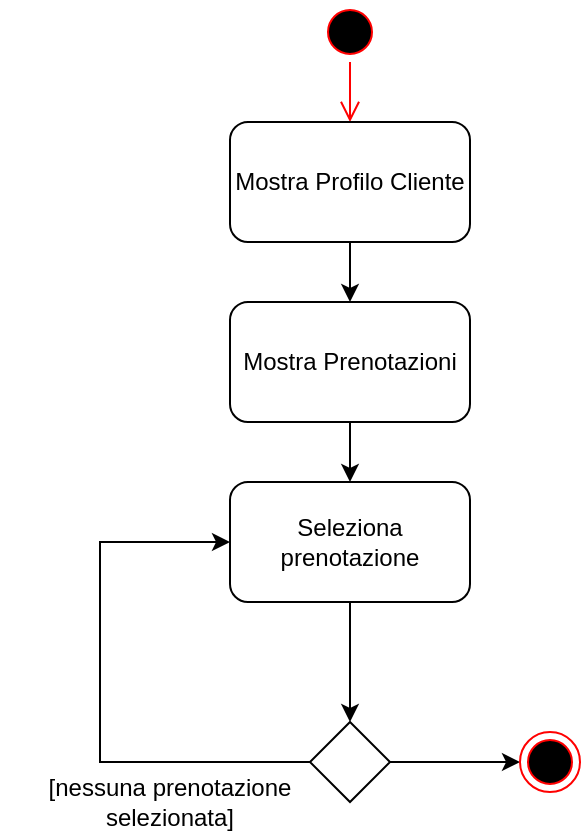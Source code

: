 <mxfile version="14.8.3" type="device"><diagram name="Page-1" id="e7e014a7-5840-1c2e-5031-d8a46d1fe8dd"><mxGraphModel dx="868" dy="425" grid="1" gridSize="10" guides="1" tooltips="1" connect="1" arrows="1" fold="1" page="1" pageScale="1" pageWidth="1169" pageHeight="826" background="none" math="0" shadow="0"><root><mxCell id="0"/><mxCell id="1" parent="0"/><mxCell id="bTLTvdbRStAFHF20DZDZ-41" value="" style="ellipse;html=1;shape=startState;fillColor=#000000;strokeColor=#ff0000;" vertex="1" parent="1"><mxGeometry x="420" y="380" width="30" height="30" as="geometry"/></mxCell><mxCell id="bTLTvdbRStAFHF20DZDZ-42" value="" style="edgeStyle=orthogonalEdgeStyle;html=1;verticalAlign=bottom;endArrow=open;endSize=8;strokeColor=#ff0000;" edge="1" source="bTLTvdbRStAFHF20DZDZ-41" parent="1"><mxGeometry relative="1" as="geometry"><mxPoint x="435" y="440" as="targetPoint"/></mxGeometry></mxCell><mxCell id="bTLTvdbRStAFHF20DZDZ-45" value="" style="edgeStyle=orthogonalEdgeStyle;rounded=0;orthogonalLoop=1;jettySize=auto;html=1;" edge="1" parent="1" source="bTLTvdbRStAFHF20DZDZ-43" target="bTLTvdbRStAFHF20DZDZ-44"><mxGeometry relative="1" as="geometry"/></mxCell><mxCell id="bTLTvdbRStAFHF20DZDZ-43" value="Mostra Profilo Cliente" style="rounded=1;whiteSpace=wrap;html=1;" vertex="1" parent="1"><mxGeometry x="375" y="440" width="120" height="60" as="geometry"/></mxCell><mxCell id="bTLTvdbRStAFHF20DZDZ-47" value="" style="edgeStyle=orthogonalEdgeStyle;rounded=0;orthogonalLoop=1;jettySize=auto;html=1;" edge="1" parent="1" source="bTLTvdbRStAFHF20DZDZ-44" target="bTLTvdbRStAFHF20DZDZ-46"><mxGeometry relative="1" as="geometry"/></mxCell><mxCell id="bTLTvdbRStAFHF20DZDZ-44" value="Mostra Prenotazioni" style="rounded=1;whiteSpace=wrap;html=1;" vertex="1" parent="1"><mxGeometry x="375" y="530" width="120" height="60" as="geometry"/></mxCell><mxCell id="bTLTvdbRStAFHF20DZDZ-49" value="" style="edgeStyle=orthogonalEdgeStyle;rounded=0;orthogonalLoop=1;jettySize=auto;html=1;entryX=0.5;entryY=0;entryDx=0;entryDy=0;" edge="1" parent="1" source="bTLTvdbRStAFHF20DZDZ-46" target="bTLTvdbRStAFHF20DZDZ-50"><mxGeometry relative="1" as="geometry"><mxPoint x="595" y="650" as="targetPoint"/></mxGeometry></mxCell><mxCell id="bTLTvdbRStAFHF20DZDZ-46" value="Seleziona prenotazione" style="rounded=1;whiteSpace=wrap;html=1;" vertex="1" parent="1"><mxGeometry x="375" y="620" width="120" height="60" as="geometry"/></mxCell><mxCell id="bTLTvdbRStAFHF20DZDZ-54" value="" style="edgeStyle=orthogonalEdgeStyle;rounded=0;orthogonalLoop=1;jettySize=auto;html=1;entryX=0;entryY=0.5;entryDx=0;entryDy=0;" edge="1" parent="1" source="bTLTvdbRStAFHF20DZDZ-50" target="bTLTvdbRStAFHF20DZDZ-46"><mxGeometry relative="1" as="geometry"><mxPoint x="610" y="750" as="targetPoint"/><Array as="points"><mxPoint x="310" y="760"/><mxPoint x="310" y="650"/></Array></mxGeometry></mxCell><mxCell id="bTLTvdbRStAFHF20DZDZ-59" value="" style="edgeStyle=orthogonalEdgeStyle;rounded=0;orthogonalLoop=1;jettySize=auto;html=1;" edge="1" parent="1" source="bTLTvdbRStAFHF20DZDZ-50" target="bTLTvdbRStAFHF20DZDZ-58"><mxGeometry relative="1" as="geometry"/></mxCell><mxCell id="bTLTvdbRStAFHF20DZDZ-50" value="" style="rhombus;whiteSpace=wrap;html=1;" vertex="1" parent="1"><mxGeometry x="415" y="740" width="40" height="40" as="geometry"/></mxCell><mxCell id="bTLTvdbRStAFHF20DZDZ-55" value="[nessuna prenotazione selezionata]" style="text;html=1;strokeColor=none;fillColor=none;align=center;verticalAlign=middle;whiteSpace=wrap;rounded=0;" vertex="1" parent="1"><mxGeometry x="260" y="770" width="170" height="20" as="geometry"/></mxCell><mxCell id="bTLTvdbRStAFHF20DZDZ-58" value="" style="ellipse;html=1;shape=endState;fillColor=#000000;strokeColor=#ff0000;" vertex="1" parent="1"><mxGeometry x="520" y="745" width="30" height="30" as="geometry"/></mxCell></root></mxGraphModel></diagram></mxfile>